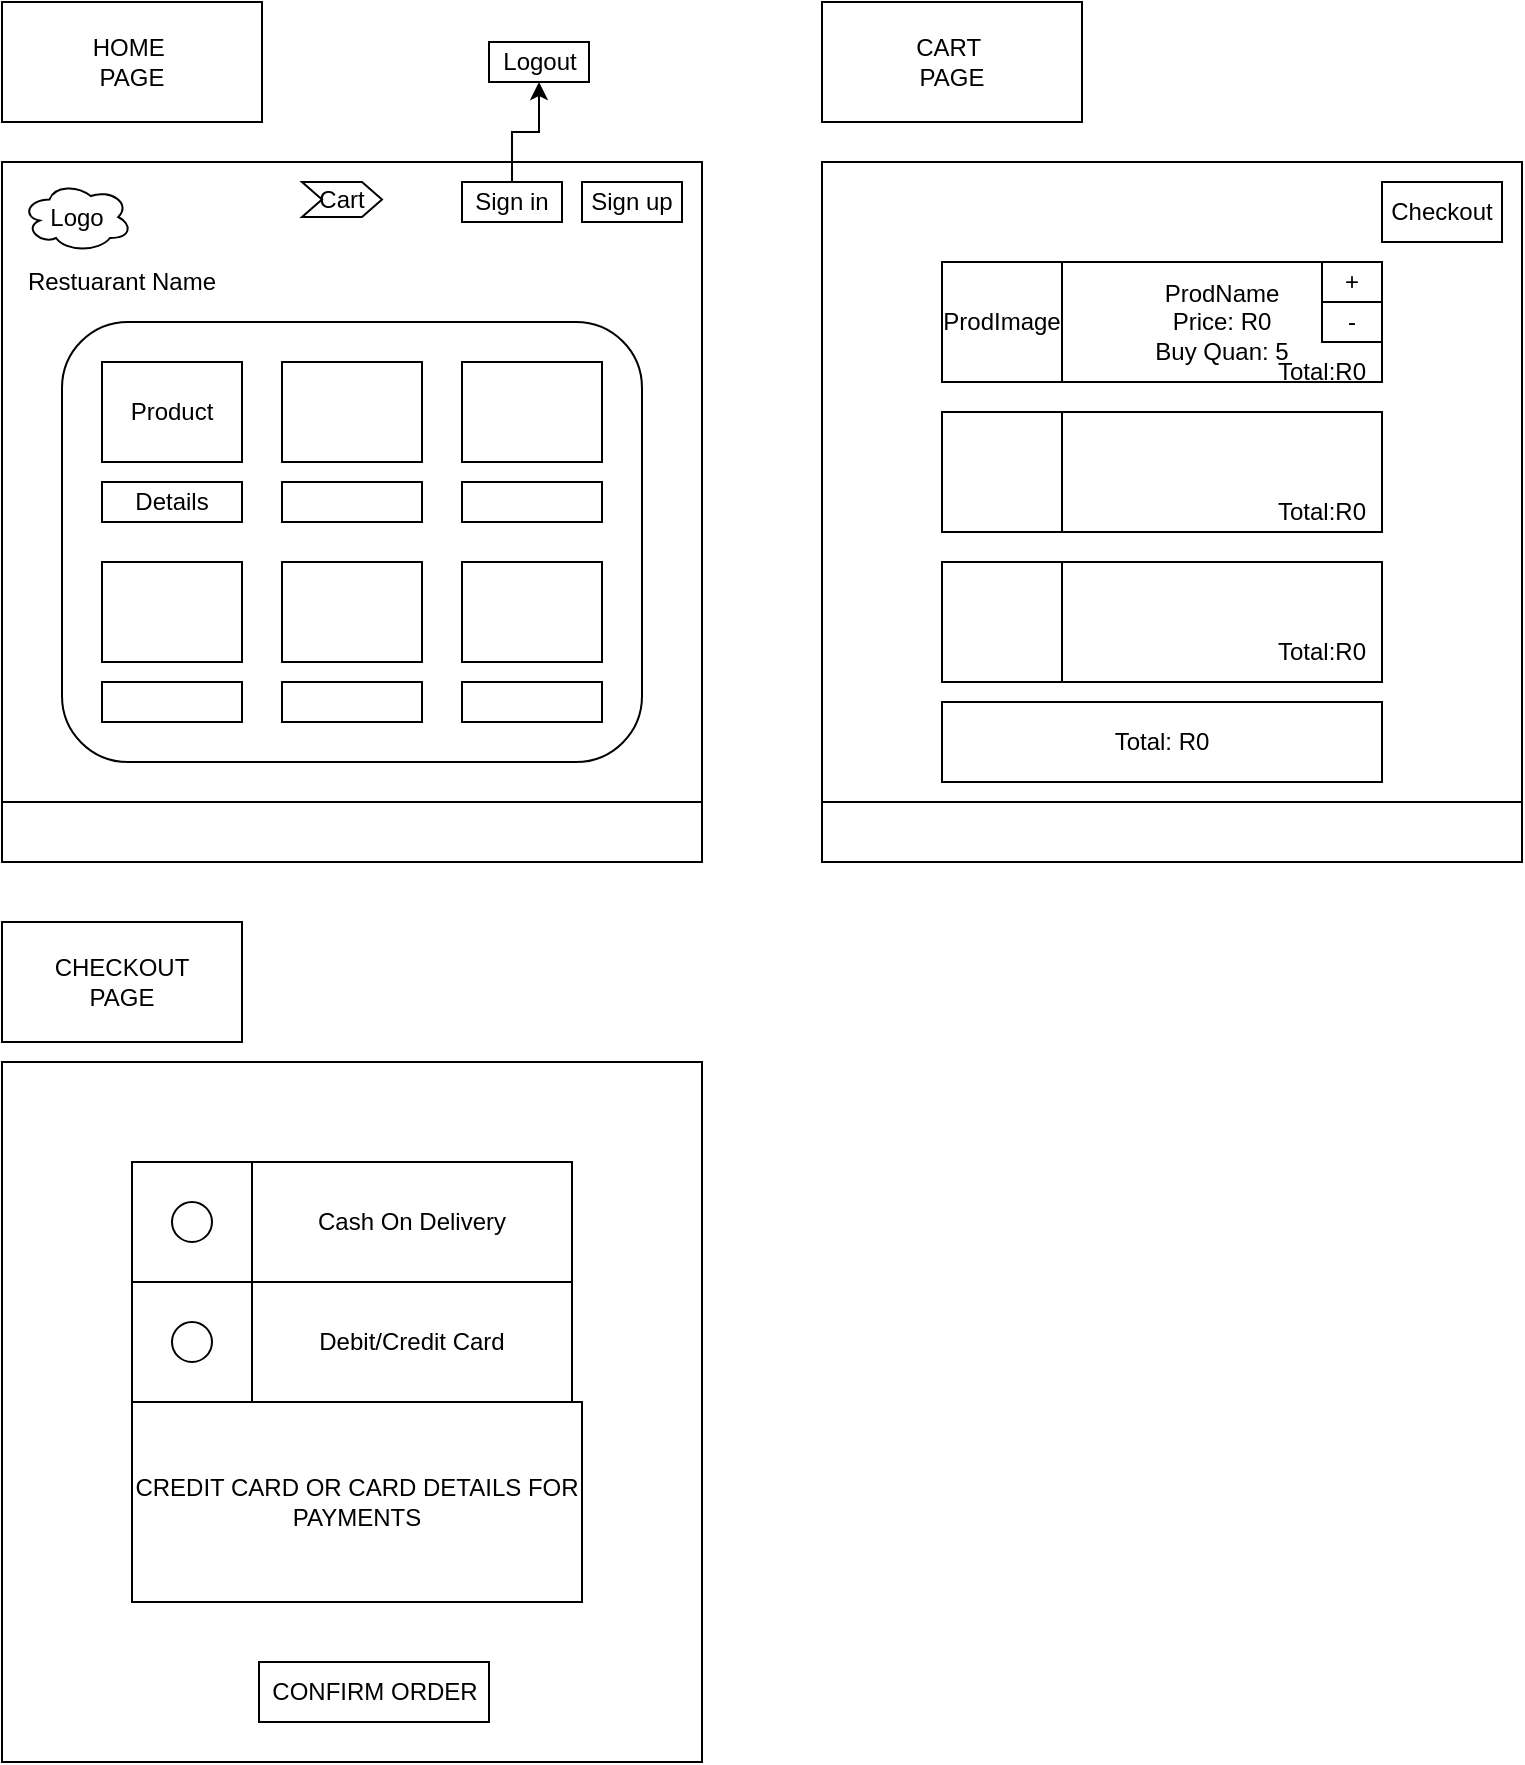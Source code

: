 <mxfile version="24.9.0">
  <diagram name="Page-1" id="f2C7okhfU_2KWWLTlUfj">
    <mxGraphModel dx="1420" dy="1742" grid="1" gridSize="10" guides="1" tooltips="1" connect="1" arrows="1" fold="1" page="1" pageScale="1" pageWidth="827" pageHeight="1169" math="0" shadow="0">
      <root>
        <mxCell id="0" />
        <mxCell id="1" parent="0" />
        <mxCell id="ZQC9xDUk0hvV3A3y6WX4-1" value="" style="whiteSpace=wrap;html=1;aspect=fixed;" parent="1" vertex="1">
          <mxGeometry x="120" y="20" width="350" height="350" as="geometry" />
        </mxCell>
        <mxCell id="BFbZ1qvllum0F3lM_hmC-3" style="edgeStyle=orthogonalEdgeStyle;rounded=0;orthogonalLoop=1;jettySize=auto;html=1;exitX=0.5;exitY=0;exitDx=0;exitDy=0;entryX=0.5;entryY=1;entryDx=0;entryDy=0;" parent="1" source="ZQC9xDUk0hvV3A3y6WX4-2" target="ZQC9xDUk0hvV3A3y6WX4-7" edge="1">
          <mxGeometry relative="1" as="geometry" />
        </mxCell>
        <mxCell id="ZQC9xDUk0hvV3A3y6WX4-2" value="Sign in" style="rounded=0;whiteSpace=wrap;html=1;" parent="1" vertex="1">
          <mxGeometry x="350" y="30" width="50" height="20" as="geometry" />
        </mxCell>
        <mxCell id="ZQC9xDUk0hvV3A3y6WX4-3" value="Sign up" style="rounded=0;whiteSpace=wrap;html=1;" parent="1" vertex="1">
          <mxGeometry x="410" y="30" width="50" height="20" as="geometry" />
        </mxCell>
        <mxCell id="ZQC9xDUk0hvV3A3y6WX4-4" value="" style="rounded=0;whiteSpace=wrap;html=1;" parent="1" vertex="1">
          <mxGeometry x="120" y="340" width="350" height="30" as="geometry" />
        </mxCell>
        <mxCell id="ZQC9xDUk0hvV3A3y6WX4-5" value="" style="whiteSpace=wrap;html=1;aspect=fixed;" parent="1" vertex="1">
          <mxGeometry x="530" y="20" width="350" height="350" as="geometry" />
        </mxCell>
        <mxCell id="ZQC9xDUk0hvV3A3y6WX4-7" value="Logout" style="rounded=0;whiteSpace=wrap;html=1;" parent="1" vertex="1">
          <mxGeometry x="363.5" y="-40" width="50" height="20" as="geometry" />
        </mxCell>
        <mxCell id="ZQC9xDUk0hvV3A3y6WX4-8" value="" style="rounded=0;whiteSpace=wrap;html=1;" parent="1" vertex="1">
          <mxGeometry x="530" y="340" width="350" height="30" as="geometry" />
        </mxCell>
        <mxCell id="ZQC9xDUk0hvV3A3y6WX4-9" value="" style="rounded=1;whiteSpace=wrap;html=1;" parent="1" vertex="1">
          <mxGeometry x="150" y="100" width="290" height="220" as="geometry" />
        </mxCell>
        <mxCell id="ZQC9xDUk0hvV3A3y6WX4-10" value="Restuarant Name" style="text;html=1;align=center;verticalAlign=middle;whiteSpace=wrap;rounded=0;" parent="1" vertex="1">
          <mxGeometry x="130" y="65" width="100" height="30" as="geometry" />
        </mxCell>
        <mxCell id="ZQC9xDUk0hvV3A3y6WX4-11" value="Logo" style="ellipse;shape=cloud;whiteSpace=wrap;html=1;" parent="1" vertex="1">
          <mxGeometry x="130" y="30" width="55" height="35" as="geometry" />
        </mxCell>
        <mxCell id="ZQC9xDUk0hvV3A3y6WX4-12" value="Product" style="rounded=0;whiteSpace=wrap;html=1;" parent="1" vertex="1">
          <mxGeometry x="170" y="120" width="70" height="50" as="geometry" />
        </mxCell>
        <mxCell id="ZQC9xDUk0hvV3A3y6WX4-14" value="Details" style="rounded=0;whiteSpace=wrap;html=1;" parent="1" vertex="1">
          <mxGeometry x="170" y="180" width="70" height="20" as="geometry" />
        </mxCell>
        <mxCell id="ZQC9xDUk0hvV3A3y6WX4-15" value="" style="rounded=0;whiteSpace=wrap;html=1;" parent="1" vertex="1">
          <mxGeometry x="260" y="120" width="70" height="50" as="geometry" />
        </mxCell>
        <mxCell id="ZQC9xDUk0hvV3A3y6WX4-16" value="" style="rounded=0;whiteSpace=wrap;html=1;" parent="1" vertex="1">
          <mxGeometry x="260" y="180" width="70" height="20" as="geometry" />
        </mxCell>
        <mxCell id="ZQC9xDUk0hvV3A3y6WX4-17" value="" style="rounded=0;whiteSpace=wrap;html=1;" parent="1" vertex="1">
          <mxGeometry x="350" y="120" width="70" height="50" as="geometry" />
        </mxCell>
        <mxCell id="ZQC9xDUk0hvV3A3y6WX4-18" value="" style="rounded=0;whiteSpace=wrap;html=1;" parent="1" vertex="1">
          <mxGeometry x="350" y="180" width="70" height="20" as="geometry" />
        </mxCell>
        <mxCell id="ZQC9xDUk0hvV3A3y6WX4-19" value="" style="rounded=0;whiteSpace=wrap;html=1;" parent="1" vertex="1">
          <mxGeometry x="170" y="220" width="70" height="50" as="geometry" />
        </mxCell>
        <mxCell id="ZQC9xDUk0hvV3A3y6WX4-20" value="" style="rounded=0;whiteSpace=wrap;html=1;" parent="1" vertex="1">
          <mxGeometry x="170" y="280" width="70" height="20" as="geometry" />
        </mxCell>
        <mxCell id="ZQC9xDUk0hvV3A3y6WX4-21" value="" style="rounded=0;whiteSpace=wrap;html=1;" parent="1" vertex="1">
          <mxGeometry x="350" y="220" width="70" height="50" as="geometry" />
        </mxCell>
        <mxCell id="ZQC9xDUk0hvV3A3y6WX4-22" value="" style="rounded=0;whiteSpace=wrap;html=1;" parent="1" vertex="1">
          <mxGeometry x="350" y="280" width="70" height="20" as="geometry" />
        </mxCell>
        <mxCell id="ZQC9xDUk0hvV3A3y6WX4-23" value="" style="rounded=0;whiteSpace=wrap;html=1;" parent="1" vertex="1">
          <mxGeometry x="260" y="220" width="70" height="50" as="geometry" />
        </mxCell>
        <mxCell id="ZQC9xDUk0hvV3A3y6WX4-24" value="" style="rounded=0;whiteSpace=wrap;html=1;" parent="1" vertex="1">
          <mxGeometry x="260" y="280" width="70" height="20" as="geometry" />
        </mxCell>
        <mxCell id="ZQC9xDUk0hvV3A3y6WX4-25" value="Cart" style="shape=step;perimeter=stepPerimeter;whiteSpace=wrap;html=1;fixedSize=1;size=10;" parent="1" vertex="1">
          <mxGeometry x="270" y="30" width="40" height="17.5" as="geometry" />
        </mxCell>
        <mxCell id="BFbZ1qvllum0F3lM_hmC-1" value="HOME&amp;nbsp;&lt;div&gt;PAGE&lt;/div&gt;" style="rounded=0;whiteSpace=wrap;html=1;" parent="1" vertex="1">
          <mxGeometry x="120" y="-60" width="130" height="60" as="geometry" />
        </mxCell>
        <mxCell id="BFbZ1qvllum0F3lM_hmC-2" value="CART&amp;nbsp;&lt;div&gt;PAGE&lt;/div&gt;" style="rounded=0;whiteSpace=wrap;html=1;" parent="1" vertex="1">
          <mxGeometry x="530" y="-60" width="130" height="60" as="geometry" />
        </mxCell>
        <mxCell id="BFbZ1qvllum0F3lM_hmC-4" value="Checkout" style="rounded=0;whiteSpace=wrap;html=1;" parent="1" vertex="1">
          <mxGeometry x="810" y="30" width="60" height="30" as="geometry" />
        </mxCell>
        <mxCell id="BFbZ1qvllum0F3lM_hmC-5" value="ProdImage" style="rounded=0;whiteSpace=wrap;html=1;" parent="1" vertex="1">
          <mxGeometry x="590" y="70" width="60" height="60" as="geometry" />
        </mxCell>
        <mxCell id="BFbZ1qvllum0F3lM_hmC-6" value="&lt;div&gt;ProdName&lt;br&gt;Price: R0&lt;/div&gt;Buy Quan: 5" style="rounded=0;whiteSpace=wrap;html=1;" parent="1" vertex="1">
          <mxGeometry x="650" y="70" width="160" height="60" as="geometry" />
        </mxCell>
        <mxCell id="BFbZ1qvllum0F3lM_hmC-8" value="" style="rounded=0;whiteSpace=wrap;html=1;" parent="1" vertex="1">
          <mxGeometry x="590" y="145" width="60" height="60" as="geometry" />
        </mxCell>
        <mxCell id="BFbZ1qvllum0F3lM_hmC-9" value="" style="rounded=0;whiteSpace=wrap;html=1;" parent="1" vertex="1">
          <mxGeometry x="650" y="145" width="160" height="60" as="geometry" />
        </mxCell>
        <mxCell id="BFbZ1qvllum0F3lM_hmC-12" value="" style="rounded=0;whiteSpace=wrap;html=1;" parent="1" vertex="1">
          <mxGeometry x="590" y="220" width="60" height="60" as="geometry" />
        </mxCell>
        <mxCell id="BFbZ1qvllum0F3lM_hmC-13" value="" style="rounded=0;whiteSpace=wrap;html=1;" parent="1" vertex="1">
          <mxGeometry x="650" y="220" width="160" height="60" as="geometry" />
        </mxCell>
        <mxCell id="BFbZ1qvllum0F3lM_hmC-14" value="Total:R0" style="text;html=1;align=center;verticalAlign=middle;whiteSpace=wrap;rounded=0;" parent="1" vertex="1">
          <mxGeometry x="750" y="110" width="60" height="30" as="geometry" />
        </mxCell>
        <mxCell id="BFbZ1qvllum0F3lM_hmC-15" value="Total: R0" style="rounded=0;whiteSpace=wrap;html=1;" parent="1" vertex="1">
          <mxGeometry x="590" y="290" width="220" height="40" as="geometry" />
        </mxCell>
        <mxCell id="BFbZ1qvllum0F3lM_hmC-16" value="Total:R0" style="text;html=1;align=center;verticalAlign=middle;whiteSpace=wrap;rounded=0;" parent="1" vertex="1">
          <mxGeometry x="750" y="180" width="60" height="30" as="geometry" />
        </mxCell>
        <mxCell id="BFbZ1qvllum0F3lM_hmC-17" value="Total:R0" style="text;html=1;align=center;verticalAlign=middle;whiteSpace=wrap;rounded=0;" parent="1" vertex="1">
          <mxGeometry x="750" y="250" width="60" height="30" as="geometry" />
        </mxCell>
        <mxCell id="BFbZ1qvllum0F3lM_hmC-18" value="+" style="rounded=0;whiteSpace=wrap;html=1;" parent="1" vertex="1">
          <mxGeometry x="780" y="70" width="30" height="20" as="geometry" />
        </mxCell>
        <mxCell id="BFbZ1qvllum0F3lM_hmC-19" value="-" style="rounded=0;whiteSpace=wrap;html=1;" parent="1" vertex="1">
          <mxGeometry x="780" y="90" width="30" height="20" as="geometry" />
        </mxCell>
        <mxCell id="BFbZ1qvllum0F3lM_hmC-20" value="" style="whiteSpace=wrap;html=1;aspect=fixed;" parent="1" vertex="1">
          <mxGeometry x="120" y="470" width="350" height="350" as="geometry" />
        </mxCell>
        <mxCell id="BFbZ1qvllum0F3lM_hmC-21" value="CHECKOUT&lt;div&gt;PAGE&lt;/div&gt;" style="rounded=0;whiteSpace=wrap;html=1;" parent="1" vertex="1">
          <mxGeometry x="120" y="400" width="120" height="60" as="geometry" />
        </mxCell>
        <mxCell id="BFbZ1qvllum0F3lM_hmC-22" value="" style="rounded=0;whiteSpace=wrap;html=1;" parent="1" vertex="1">
          <mxGeometry x="185" y="520" width="60" height="60" as="geometry" />
        </mxCell>
        <mxCell id="BFbZ1qvllum0F3lM_hmC-23" value="Cash On Delivery" style="rounded=0;whiteSpace=wrap;html=1;" parent="1" vertex="1">
          <mxGeometry x="245" y="520" width="160" height="60" as="geometry" />
        </mxCell>
        <mxCell id="BFbZ1qvllum0F3lM_hmC-24" value="" style="ellipse;whiteSpace=wrap;html=1;aspect=fixed;" parent="1" vertex="1">
          <mxGeometry x="205" y="540" width="20" height="20" as="geometry" />
        </mxCell>
        <mxCell id="BFbZ1qvllum0F3lM_hmC-25" value="" style="rounded=0;whiteSpace=wrap;html=1;" parent="1" vertex="1">
          <mxGeometry x="185" y="580" width="60" height="60" as="geometry" />
        </mxCell>
        <mxCell id="BFbZ1qvllum0F3lM_hmC-26" value="Debit/Credit Card" style="rounded=0;whiteSpace=wrap;html=1;" parent="1" vertex="1">
          <mxGeometry x="245" y="580" width="160" height="60" as="geometry" />
        </mxCell>
        <mxCell id="BFbZ1qvllum0F3lM_hmC-27" value="" style="ellipse;whiteSpace=wrap;html=1;aspect=fixed;" parent="1" vertex="1">
          <mxGeometry x="205" y="600" width="20" height="20" as="geometry" />
        </mxCell>
        <mxCell id="BFbZ1qvllum0F3lM_hmC-28" value="CONFIRM ORDER" style="rounded=0;whiteSpace=wrap;html=1;" parent="1" vertex="1">
          <mxGeometry x="248.5" y="770" width="115" height="30" as="geometry" />
        </mxCell>
        <mxCell id="TtpyygnzIzqdGFUOFssP-1" value="CREDIT CARD OR CARD DETAILS FOR PAYMENTS" style="rounded=0;whiteSpace=wrap;html=1;" parent="1" vertex="1">
          <mxGeometry x="185" y="640" width="225" height="100" as="geometry" />
        </mxCell>
      </root>
    </mxGraphModel>
  </diagram>
</mxfile>
